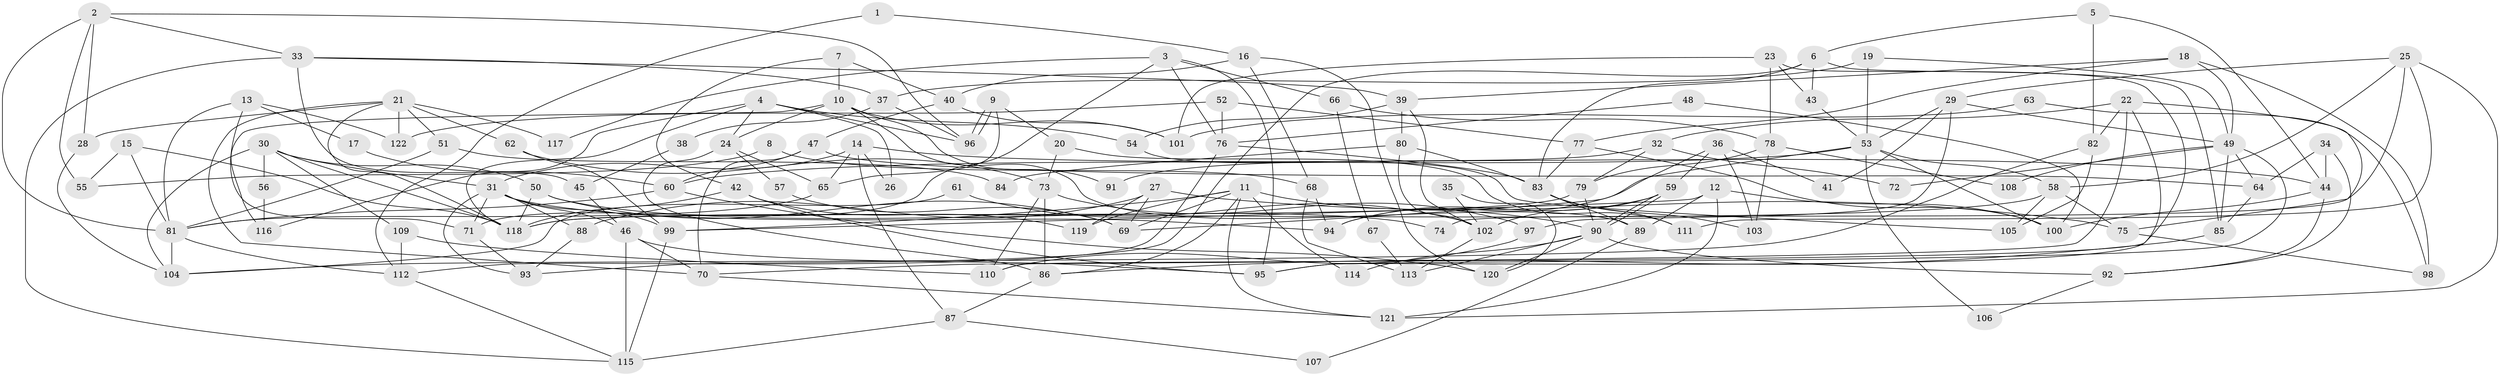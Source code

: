 // coarse degree distribution, {6: 0.11475409836065574, 3: 0.06557377049180328, 2: 0.18032786885245902, 4: 0.2459016393442623, 5: 0.14754098360655737, 7: 0.09836065573770492, 10: 0.01639344262295082, 11: 0.03278688524590164, 8: 0.04918032786885246, 9: 0.04918032786885246}
// Generated by graph-tools (version 1.1) at 2025/54/03/04/25 21:54:54]
// undirected, 122 vertices, 244 edges
graph export_dot {
graph [start="1"]
  node [color=gray90,style=filled];
  1;
  2;
  3;
  4;
  5;
  6;
  7;
  8;
  9;
  10;
  11;
  12;
  13;
  14;
  15;
  16;
  17;
  18;
  19;
  20;
  21;
  22;
  23;
  24;
  25;
  26;
  27;
  28;
  29;
  30;
  31;
  32;
  33;
  34;
  35;
  36;
  37;
  38;
  39;
  40;
  41;
  42;
  43;
  44;
  45;
  46;
  47;
  48;
  49;
  50;
  51;
  52;
  53;
  54;
  55;
  56;
  57;
  58;
  59;
  60;
  61;
  62;
  63;
  64;
  65;
  66;
  67;
  68;
  69;
  70;
  71;
  72;
  73;
  74;
  75;
  76;
  77;
  78;
  79;
  80;
  81;
  82;
  83;
  84;
  85;
  86;
  87;
  88;
  89;
  90;
  91;
  92;
  93;
  94;
  95;
  96;
  97;
  98;
  99;
  100;
  101;
  102;
  103;
  104;
  105;
  106;
  107;
  108;
  109;
  110;
  111;
  112;
  113;
  114;
  115;
  116;
  117;
  118;
  119;
  120;
  121;
  122;
  1 -- 16;
  1 -- 112;
  2 -- 33;
  2 -- 81;
  2 -- 28;
  2 -- 55;
  2 -- 96;
  3 -- 95;
  3 -- 76;
  3 -- 66;
  3 -- 71;
  3 -- 117;
  4 -- 118;
  4 -- 96;
  4 -- 24;
  4 -- 26;
  4 -- 54;
  4 -- 116;
  5 -- 44;
  5 -- 82;
  5 -- 6;
  6 -- 93;
  6 -- 43;
  6 -- 83;
  6 -- 85;
  7 -- 42;
  7 -- 10;
  7 -- 40;
  8 -- 55;
  8 -- 68;
  9 -- 65;
  9 -- 96;
  9 -- 96;
  9 -- 20;
  10 -- 89;
  10 -- 24;
  10 -- 91;
  10 -- 101;
  10 -- 116;
  11 -- 99;
  11 -- 90;
  11 -- 69;
  11 -- 86;
  11 -- 114;
  11 -- 119;
  11 -- 121;
  12 -- 121;
  12 -- 99;
  12 -- 89;
  12 -- 100;
  13 -- 71;
  13 -- 122;
  13 -- 17;
  13 -- 81;
  14 -- 31;
  14 -- 44;
  14 -- 26;
  14 -- 65;
  14 -- 87;
  15 -- 81;
  15 -- 118;
  15 -- 55;
  16 -- 40;
  16 -- 68;
  16 -- 120;
  17 -- 60;
  18 -- 49;
  18 -- 77;
  18 -- 39;
  18 -- 98;
  19 -- 49;
  19 -- 53;
  19 -- 37;
  20 -- 73;
  20 -- 111;
  21 -- 70;
  21 -- 62;
  21 -- 28;
  21 -- 51;
  21 -- 117;
  21 -- 118;
  21 -- 122;
  22 -- 70;
  22 -- 82;
  22 -- 32;
  22 -- 75;
  22 -- 95;
  23 -- 110;
  23 -- 43;
  23 -- 78;
  23 -- 101;
  24 -- 65;
  24 -- 57;
  24 -- 86;
  25 -- 29;
  25 -- 58;
  25 -- 74;
  25 -- 111;
  25 -- 121;
  27 -- 119;
  27 -- 69;
  27 -- 75;
  27 -- 88;
  28 -- 104;
  29 -- 53;
  29 -- 49;
  29 -- 41;
  29 -- 97;
  30 -- 118;
  30 -- 31;
  30 -- 50;
  30 -- 56;
  30 -- 104;
  30 -- 109;
  31 -- 94;
  31 -- 71;
  31 -- 46;
  31 -- 88;
  31 -- 93;
  31 -- 99;
  32 -- 79;
  32 -- 72;
  32 -- 91;
  33 -- 37;
  33 -- 115;
  33 -- 39;
  33 -- 45;
  34 -- 92;
  34 -- 64;
  34 -- 44;
  35 -- 120;
  35 -- 102;
  36 -- 103;
  36 -- 59;
  36 -- 41;
  36 -- 94;
  37 -- 96;
  37 -- 38;
  38 -- 45;
  39 -- 54;
  39 -- 80;
  39 -- 102;
  40 -- 101;
  40 -- 47;
  42 -- 118;
  42 -- 95;
  42 -- 119;
  43 -- 53;
  44 -- 100;
  44 -- 92;
  45 -- 46;
  46 -- 70;
  46 -- 95;
  46 -- 115;
  47 -- 64;
  47 -- 60;
  47 -- 70;
  48 -- 100;
  48 -- 76;
  49 -- 95;
  49 -- 85;
  49 -- 64;
  49 -- 72;
  49 -- 108;
  50 -- 69;
  50 -- 74;
  50 -- 118;
  51 -- 81;
  51 -- 84;
  52 -- 77;
  52 -- 76;
  52 -- 122;
  53 -- 60;
  53 -- 58;
  53 -- 69;
  53 -- 100;
  53 -- 106;
  54 -- 105;
  56 -- 116;
  57 -- 69;
  58 -- 75;
  58 -- 118;
  58 -- 105;
  59 -- 90;
  59 -- 90;
  59 -- 102;
  59 -- 94;
  60 -- 81;
  60 -- 120;
  61 -- 104;
  61 -- 102;
  62 -- 99;
  62 -- 73;
  63 -- 98;
  63 -- 101;
  64 -- 85;
  65 -- 81;
  66 -- 78;
  66 -- 67;
  67 -- 113;
  68 -- 94;
  68 -- 113;
  70 -- 121;
  71 -- 93;
  73 -- 97;
  73 -- 86;
  73 -- 110;
  75 -- 98;
  76 -- 83;
  76 -- 112;
  77 -- 83;
  77 -- 100;
  78 -- 79;
  78 -- 103;
  78 -- 108;
  79 -- 90;
  79 -- 118;
  80 -- 83;
  80 -- 84;
  80 -- 102;
  81 -- 104;
  81 -- 112;
  82 -- 105;
  82 -- 104;
  83 -- 111;
  83 -- 89;
  83 -- 103;
  85 -- 86;
  86 -- 87;
  87 -- 107;
  87 -- 115;
  88 -- 93;
  89 -- 107;
  90 -- 120;
  90 -- 92;
  90 -- 113;
  90 -- 114;
  92 -- 106;
  97 -- 110;
  99 -- 115;
  102 -- 113;
  109 -- 112;
  109 -- 110;
  112 -- 115;
}

